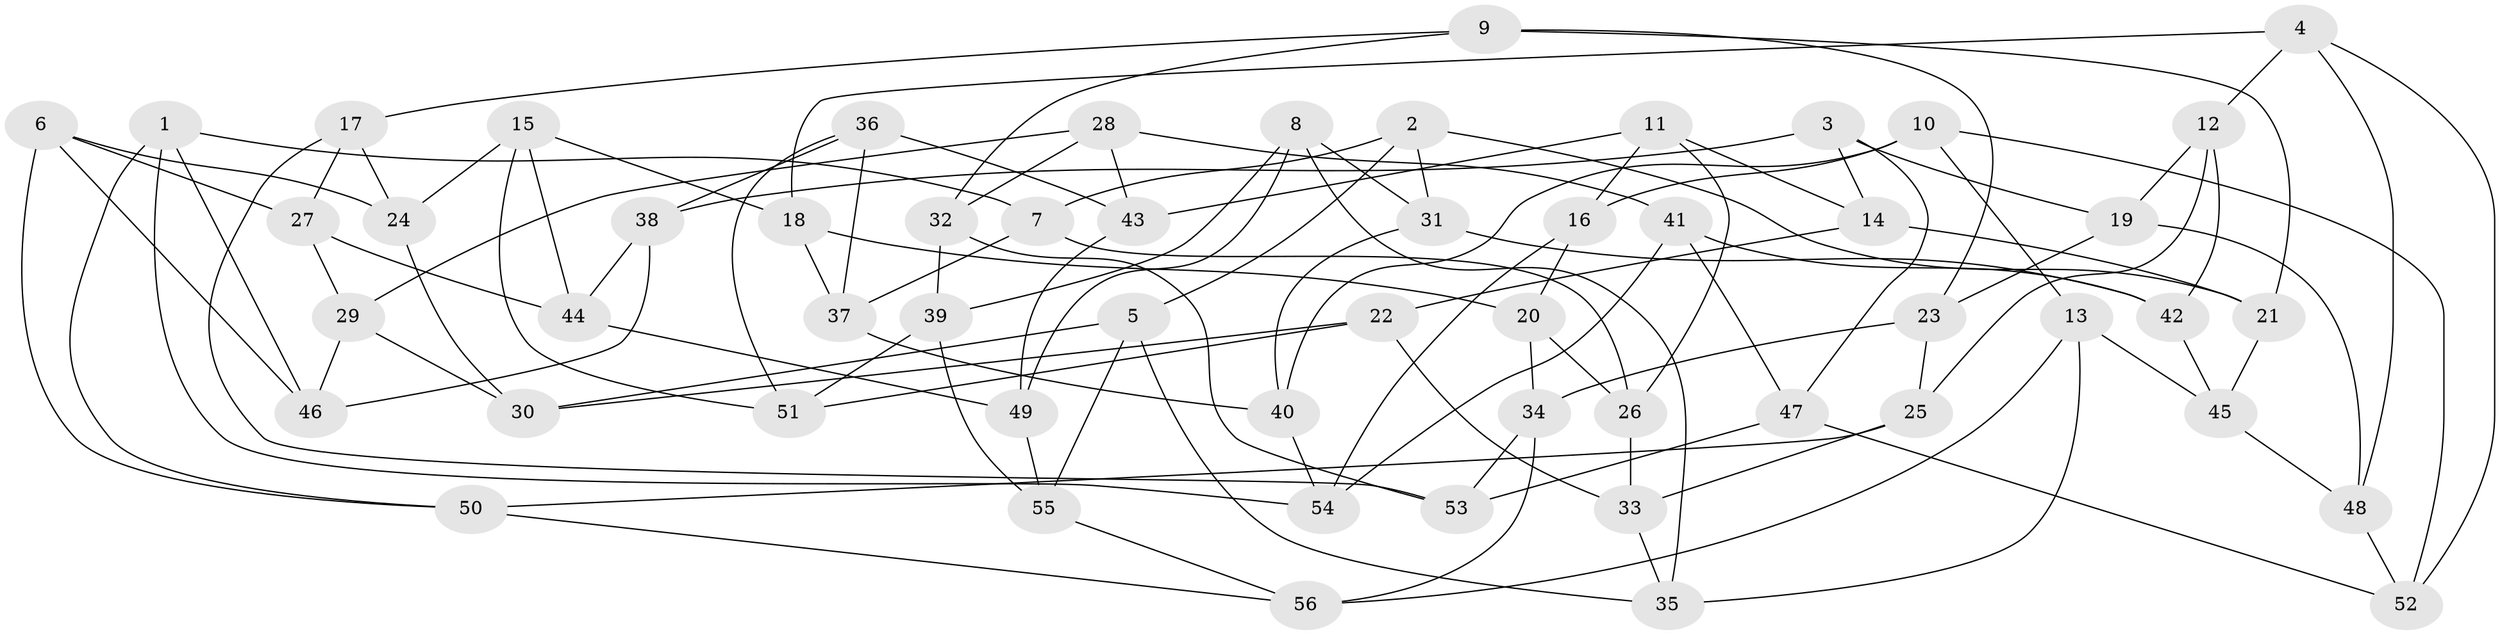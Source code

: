 // Generated by graph-tools (version 1.1) at 2025/11/02/27/25 16:11:50]
// undirected, 56 vertices, 112 edges
graph export_dot {
graph [start="1"]
  node [color=gray90,style=filled];
  1;
  2;
  3;
  4;
  5;
  6;
  7;
  8;
  9;
  10;
  11;
  12;
  13;
  14;
  15;
  16;
  17;
  18;
  19;
  20;
  21;
  22;
  23;
  24;
  25;
  26;
  27;
  28;
  29;
  30;
  31;
  32;
  33;
  34;
  35;
  36;
  37;
  38;
  39;
  40;
  41;
  42;
  43;
  44;
  45;
  46;
  47;
  48;
  49;
  50;
  51;
  52;
  53;
  54;
  55;
  56;
  1 -- 54;
  1 -- 7;
  1 -- 50;
  1 -- 46;
  2 -- 21;
  2 -- 31;
  2 -- 5;
  2 -- 7;
  3 -- 47;
  3 -- 19;
  3 -- 38;
  3 -- 14;
  4 -- 48;
  4 -- 12;
  4 -- 52;
  4 -- 18;
  5 -- 30;
  5 -- 55;
  5 -- 35;
  6 -- 50;
  6 -- 24;
  6 -- 27;
  6 -- 46;
  7 -- 37;
  7 -- 26;
  8 -- 35;
  8 -- 39;
  8 -- 49;
  8 -- 31;
  9 -- 23;
  9 -- 17;
  9 -- 32;
  9 -- 21;
  10 -- 13;
  10 -- 16;
  10 -- 52;
  10 -- 40;
  11 -- 43;
  11 -- 26;
  11 -- 16;
  11 -- 14;
  12 -- 19;
  12 -- 42;
  12 -- 25;
  13 -- 35;
  13 -- 45;
  13 -- 56;
  14 -- 22;
  14 -- 21;
  15 -- 44;
  15 -- 51;
  15 -- 18;
  15 -- 24;
  16 -- 20;
  16 -- 54;
  17 -- 24;
  17 -- 53;
  17 -- 27;
  18 -- 37;
  18 -- 20;
  19 -- 23;
  19 -- 48;
  20 -- 26;
  20 -- 34;
  21 -- 45;
  22 -- 51;
  22 -- 33;
  22 -- 30;
  23 -- 34;
  23 -- 25;
  24 -- 30;
  25 -- 33;
  25 -- 50;
  26 -- 33;
  27 -- 29;
  27 -- 44;
  28 -- 32;
  28 -- 29;
  28 -- 41;
  28 -- 43;
  29 -- 46;
  29 -- 30;
  31 -- 40;
  31 -- 42;
  32 -- 53;
  32 -- 39;
  33 -- 35;
  34 -- 53;
  34 -- 56;
  36 -- 38;
  36 -- 37;
  36 -- 43;
  36 -- 51;
  37 -- 40;
  38 -- 44;
  38 -- 46;
  39 -- 51;
  39 -- 55;
  40 -- 54;
  41 -- 54;
  41 -- 42;
  41 -- 47;
  42 -- 45;
  43 -- 49;
  44 -- 49;
  45 -- 48;
  47 -- 52;
  47 -- 53;
  48 -- 52;
  49 -- 55;
  50 -- 56;
  55 -- 56;
}
